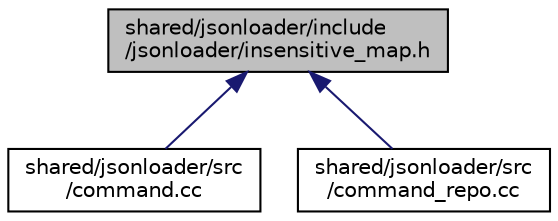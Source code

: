 digraph "shared/jsonloader/include/jsonloader/insensitive_map.h"
{
 // LATEX_PDF_SIZE
  edge [fontname="Helvetica",fontsize="10",labelfontname="Helvetica",labelfontsize="10"];
  node [fontname="Helvetica",fontsize="10",shape=record];
  Node1 [label="shared/jsonloader/include\l/jsonloader/insensitive_map.h",height=0.2,width=0.4,color="black", fillcolor="grey75", style="filled", fontcolor="black",tooltip=" "];
  Node1 -> Node2 [dir="back",color="midnightblue",fontsize="10",style="solid",fontname="Helvetica"];
  Node2 [label="shared/jsonloader/src\l/command.cc",height=0.2,width=0.4,color="black", fillcolor="white", style="filled",URL="$command_8cc.html",tooltip=" "];
  Node1 -> Node3 [dir="back",color="midnightblue",fontsize="10",style="solid",fontname="Helvetica"];
  Node3 [label="shared/jsonloader/src\l/command_repo.cc",height=0.2,width=0.4,color="black", fillcolor="white", style="filled",URL="$command__repo_8cc.html",tooltip=" "];
}
